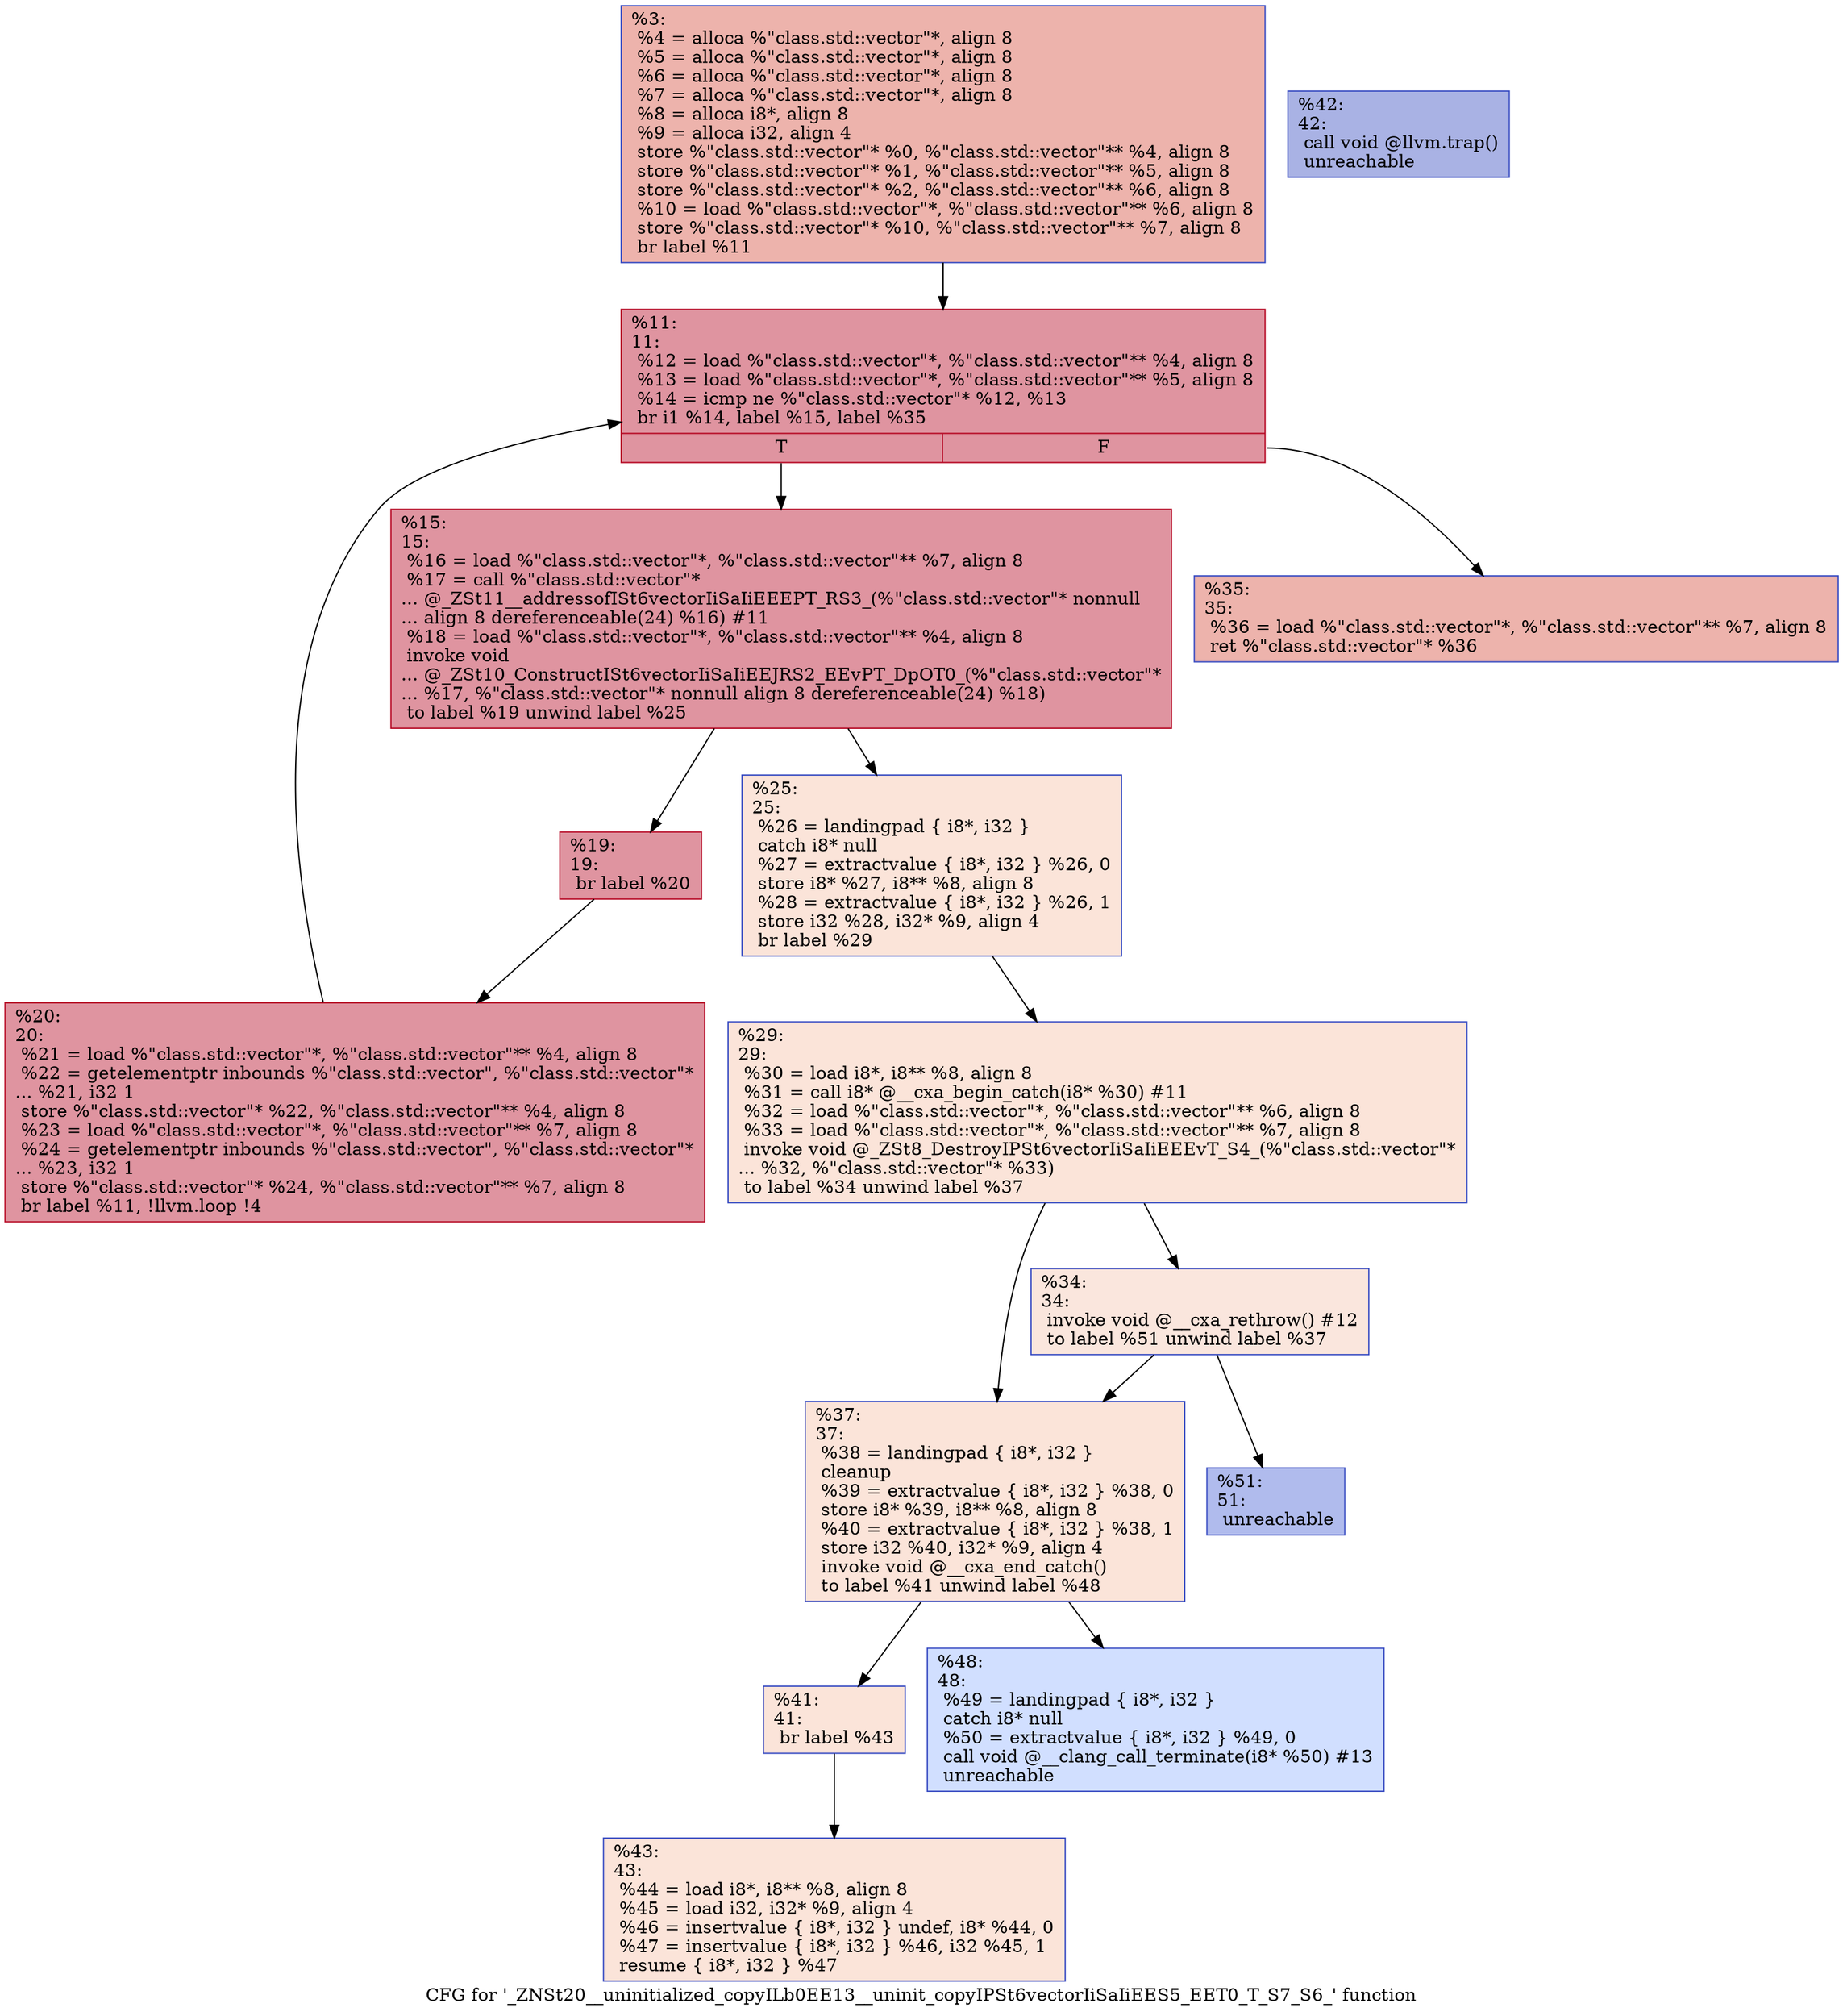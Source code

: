 digraph "CFG for '_ZNSt20__uninitialized_copyILb0EE13__uninit_copyIPSt6vectorIiSaIiEES5_EET0_T_S7_S6_' function" {
	label="CFG for '_ZNSt20__uninitialized_copyILb0EE13__uninit_copyIPSt6vectorIiSaIiEES5_EET0_T_S7_S6_' function";

	Node0x559aeab6a3a0 [shape=record,color="#3d50c3ff", style=filled, fillcolor="#d6524470",label="{%3:\l  %4 = alloca %\"class.std::vector\"*, align 8\l  %5 = alloca %\"class.std::vector\"*, align 8\l  %6 = alloca %\"class.std::vector\"*, align 8\l  %7 = alloca %\"class.std::vector\"*, align 8\l  %8 = alloca i8*, align 8\l  %9 = alloca i32, align 4\l  store %\"class.std::vector\"* %0, %\"class.std::vector\"** %4, align 8\l  store %\"class.std::vector\"* %1, %\"class.std::vector\"** %5, align 8\l  store %\"class.std::vector\"* %2, %\"class.std::vector\"** %6, align 8\l  %10 = load %\"class.std::vector\"*, %\"class.std::vector\"** %6, align 8\l  store %\"class.std::vector\"* %10, %\"class.std::vector\"** %7, align 8\l  br label %11\l}"];
	Node0x559aeab6a3a0 -> Node0x559aeab6a460;
	Node0x559aeab6a460 [shape=record,color="#b70d28ff", style=filled, fillcolor="#b70d2870",label="{%11:\l11:                                               \l  %12 = load %\"class.std::vector\"*, %\"class.std::vector\"** %4, align 8\l  %13 = load %\"class.std::vector\"*, %\"class.std::vector\"** %5, align 8\l  %14 = icmp ne %\"class.std::vector\"* %12, %13\l  br i1 %14, label %15, label %35\l|{<s0>T|<s1>F}}"];
	Node0x559aeab6a460:s0 -> Node0x559aeab6ab70;
	Node0x559aeab6a460:s1 -> Node0x559aeab6abc0;
	Node0x559aeab6ab70 [shape=record,color="#b70d28ff", style=filled, fillcolor="#b70d2870",label="{%15:\l15:                                               \l  %16 = load %\"class.std::vector\"*, %\"class.std::vector\"** %7, align 8\l  %17 = call %\"class.std::vector\"*\l... @_ZSt11__addressofISt6vectorIiSaIiEEEPT_RS3_(%\"class.std::vector\"* nonnull\l... align 8 dereferenceable(24) %16) #11\l  %18 = load %\"class.std::vector\"*, %\"class.std::vector\"** %4, align 8\l  invoke void\l... @_ZSt10_ConstructISt6vectorIiSaIiEEJRS2_EEvPT_DpOT0_(%\"class.std::vector\"*\l... %17, %\"class.std::vector\"* nonnull align 8 dereferenceable(24) %18)\l          to label %19 unwind label %25\l}"];
	Node0x559aeab6ab70 -> Node0x559aeab6ae90;
	Node0x559aeab6ab70 -> Node0x559aeab6aee0;
	Node0x559aeab6ae90 [shape=record,color="#b70d28ff", style=filled, fillcolor="#b70d2870",label="{%19:\l19:                                               \l  br label %20\l}"];
	Node0x559aeab6ae90 -> Node0x559aeab6b120;
	Node0x559aeab6b120 [shape=record,color="#b70d28ff", style=filled, fillcolor="#b70d2870",label="{%20:\l20:                                               \l  %21 = load %\"class.std::vector\"*, %\"class.std::vector\"** %4, align 8\l  %22 = getelementptr inbounds %\"class.std::vector\", %\"class.std::vector\"*\l... %21, i32 1\l  store %\"class.std::vector\"* %22, %\"class.std::vector\"** %4, align 8\l  %23 = load %\"class.std::vector\"*, %\"class.std::vector\"** %7, align 8\l  %24 = getelementptr inbounds %\"class.std::vector\", %\"class.std::vector\"*\l... %23, i32 1\l  store %\"class.std::vector\"* %24, %\"class.std::vector\"** %7, align 8\l  br label %11, !llvm.loop !4\l}"];
	Node0x559aeab6b120 -> Node0x559aeab6a460;
	Node0x559aeab6aee0 [shape=record,color="#3d50c3ff", style=filled, fillcolor="#f5c1a970",label="{%25:\l25:                                               \l  %26 = landingpad \{ i8*, i32 \}\l          catch i8* null\l  %27 = extractvalue \{ i8*, i32 \} %26, 0\l  store i8* %27, i8** %8, align 8\l  %28 = extractvalue \{ i8*, i32 \} %26, 1\l  store i32 %28, i32* %9, align 4\l  br label %29\l}"];
	Node0x559aeab6aee0 -> Node0x559aeab6b8f0;
	Node0x559aeab6b8f0 [shape=record,color="#3d50c3ff", style=filled, fillcolor="#f5c1a970",label="{%29:\l29:                                               \l  %30 = load i8*, i8** %8, align 8\l  %31 = call i8* @__cxa_begin_catch(i8* %30) #11\l  %32 = load %\"class.std::vector\"*, %\"class.std::vector\"** %6, align 8\l  %33 = load %\"class.std::vector\"*, %\"class.std::vector\"** %7, align 8\l  invoke void @_ZSt8_DestroyIPSt6vectorIiSaIiEEEvT_S4_(%\"class.std::vector\"*\l... %32, %\"class.std::vector\"* %33)\l          to label %34 unwind label %37\l}"];
	Node0x559aeab6b8f0 -> Node0x559aeab6bc40;
	Node0x559aeab6b8f0 -> Node0x559aeab6bc90;
	Node0x559aeab6bc40 [shape=record,color="#3d50c3ff", style=filled, fillcolor="#f3c7b170",label="{%34:\l34:                                               \l  invoke void @__cxa_rethrow() #12\l          to label %51 unwind label %37\l}"];
	Node0x559aeab6bc40 -> Node0x559aeab6bed0;
	Node0x559aeab6bc40 -> Node0x559aeab6bc90;
	Node0x559aeab6abc0 [shape=record,color="#3d50c3ff", style=filled, fillcolor="#d6524470",label="{%35:\l35:                                               \l  %36 = load %\"class.std::vector\"*, %\"class.std::vector\"** %7, align 8\l  ret %\"class.std::vector\"* %36\l}"];
	Node0x559aeab6bc90 [shape=record,color="#3d50c3ff", style=filled, fillcolor="#f5c1a970",label="{%37:\l37:                                               \l  %38 = landingpad \{ i8*, i32 \}\l          cleanup\l  %39 = extractvalue \{ i8*, i32 \} %38, 0\l  store i8* %39, i8** %8, align 8\l  %40 = extractvalue \{ i8*, i32 \} %38, 1\l  store i32 %40, i32* %9, align 4\l  invoke void @__cxa_end_catch()\l          to label %41 unwind label %48\l}"];
	Node0x559aeab6bc90 -> Node0x559aeab6c3a0;
	Node0x559aeab6bc90 -> Node0x559aeab6c3f0;
	Node0x559aeab6c3a0 [shape=record,color="#3d50c3ff", style=filled, fillcolor="#f5c1a970",label="{%41:\l41:                                               \l  br label %43\l}"];
	Node0x559aeab6c3a0 -> Node0x559aeab6c550;
	Node0x559aeab6c610 [shape=record,color="#3d50c3ff", style=filled, fillcolor="#3d50c370",label="{%42:\l42:                                               \l  call void @llvm.trap()\l  unreachable\l}"];
	Node0x559aeab6c550 [shape=record,color="#3d50c3ff", style=filled, fillcolor="#f5c1a970",label="{%43:\l43:                                               \l  %44 = load i8*, i8** %8, align 8\l  %45 = load i32, i32* %9, align 4\l  %46 = insertvalue \{ i8*, i32 \} undef, i8* %44, 0\l  %47 = insertvalue \{ i8*, i32 \} %46, i32 %45, 1\l  resume \{ i8*, i32 \} %47\l}"];
	Node0x559aeab6c3f0 [shape=record,color="#3d50c3ff", style=filled, fillcolor="#96b7ff70",label="{%48:\l48:                                               \l  %49 = landingpad \{ i8*, i32 \}\l          catch i8* null\l  %50 = extractvalue \{ i8*, i32 \} %49, 0\l  call void @__clang_call_terminate(i8* %50) #13\l  unreachable\l}"];
	Node0x559aeab6bed0 [shape=record,color="#3d50c3ff", style=filled, fillcolor="#4c66d670",label="{%51:\l51:                                               \l  unreachable\l}"];
}
